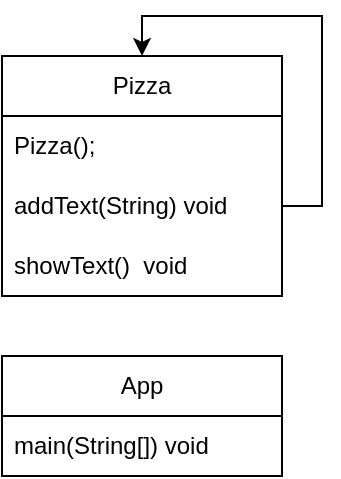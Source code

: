<mxfile version="20.7.4" type="github">
  <diagram id="ZycmxIuiX4Pl9QjNpar6" name="Страница 1">
    <mxGraphModel dx="1194" dy="762" grid="1" gridSize="10" guides="1" tooltips="1" connect="1" arrows="1" fold="1" page="1" pageScale="1" pageWidth="827" pageHeight="1169" math="0" shadow="0">
      <root>
        <mxCell id="0" />
        <mxCell id="1" parent="0" />
        <mxCell id="CqArKayCO1LhYwoRzfUk-1" value="Pizza" style="swimlane;fontStyle=0;childLayout=stackLayout;horizontal=1;startSize=30;horizontalStack=0;resizeParent=1;resizeParentMax=0;resizeLast=0;collapsible=1;marginBottom=0;whiteSpace=wrap;html=1;" vertex="1" parent="1">
          <mxGeometry x="340" y="330" width="140" height="120" as="geometry" />
        </mxCell>
        <mxCell id="CqArKayCO1LhYwoRzfUk-2" value="Pizza();" style="text;strokeColor=none;fillColor=none;align=left;verticalAlign=middle;spacingLeft=4;spacingRight=4;overflow=hidden;points=[[0,0.5],[1,0.5]];portConstraint=eastwest;rotatable=0;whiteSpace=wrap;html=1;" vertex="1" parent="CqArKayCO1LhYwoRzfUk-1">
          <mxGeometry y="30" width="140" height="30" as="geometry" />
        </mxCell>
        <mxCell id="CqArKayCO1LhYwoRzfUk-5" style="edgeStyle=orthogonalEdgeStyle;rounded=0;orthogonalLoop=1;jettySize=auto;html=1;exitX=1;exitY=0.5;exitDx=0;exitDy=0;entryX=0.5;entryY=0;entryDx=0;entryDy=0;" edge="1" parent="CqArKayCO1LhYwoRzfUk-1" source="CqArKayCO1LhYwoRzfUk-3" target="CqArKayCO1LhYwoRzfUk-1">
          <mxGeometry relative="1" as="geometry" />
        </mxCell>
        <mxCell id="CqArKayCO1LhYwoRzfUk-3" value="addText(String) void" style="text;strokeColor=none;fillColor=none;align=left;verticalAlign=middle;spacingLeft=4;spacingRight=4;overflow=hidden;points=[[0,0.5],[1,0.5]];portConstraint=eastwest;rotatable=0;whiteSpace=wrap;html=1;" vertex="1" parent="CqArKayCO1LhYwoRzfUk-1">
          <mxGeometry y="60" width="140" height="30" as="geometry" />
        </mxCell>
        <mxCell id="CqArKayCO1LhYwoRzfUk-4" value="showText()&amp;nbsp; void" style="text;strokeColor=none;fillColor=none;align=left;verticalAlign=middle;spacingLeft=4;spacingRight=4;overflow=hidden;points=[[0,0.5],[1,0.5]];portConstraint=eastwest;rotatable=0;whiteSpace=wrap;html=1;" vertex="1" parent="CqArKayCO1LhYwoRzfUk-1">
          <mxGeometry y="90" width="140" height="30" as="geometry" />
        </mxCell>
        <mxCell id="CqArKayCO1LhYwoRzfUk-10" value="App" style="swimlane;fontStyle=0;childLayout=stackLayout;horizontal=1;startSize=30;horizontalStack=0;resizeParent=1;resizeParentMax=0;resizeLast=0;collapsible=1;marginBottom=0;whiteSpace=wrap;html=1;" vertex="1" parent="1">
          <mxGeometry x="340" y="480" width="140" height="60" as="geometry" />
        </mxCell>
        <mxCell id="CqArKayCO1LhYwoRzfUk-11" value="main(String[]) void" style="text;strokeColor=none;fillColor=none;align=left;verticalAlign=middle;spacingLeft=4;spacingRight=4;overflow=hidden;points=[[0,0.5],[1,0.5]];portConstraint=eastwest;rotatable=0;whiteSpace=wrap;html=1;" vertex="1" parent="CqArKayCO1LhYwoRzfUk-10">
          <mxGeometry y="30" width="140" height="30" as="geometry" />
        </mxCell>
      </root>
    </mxGraphModel>
  </diagram>
</mxfile>
